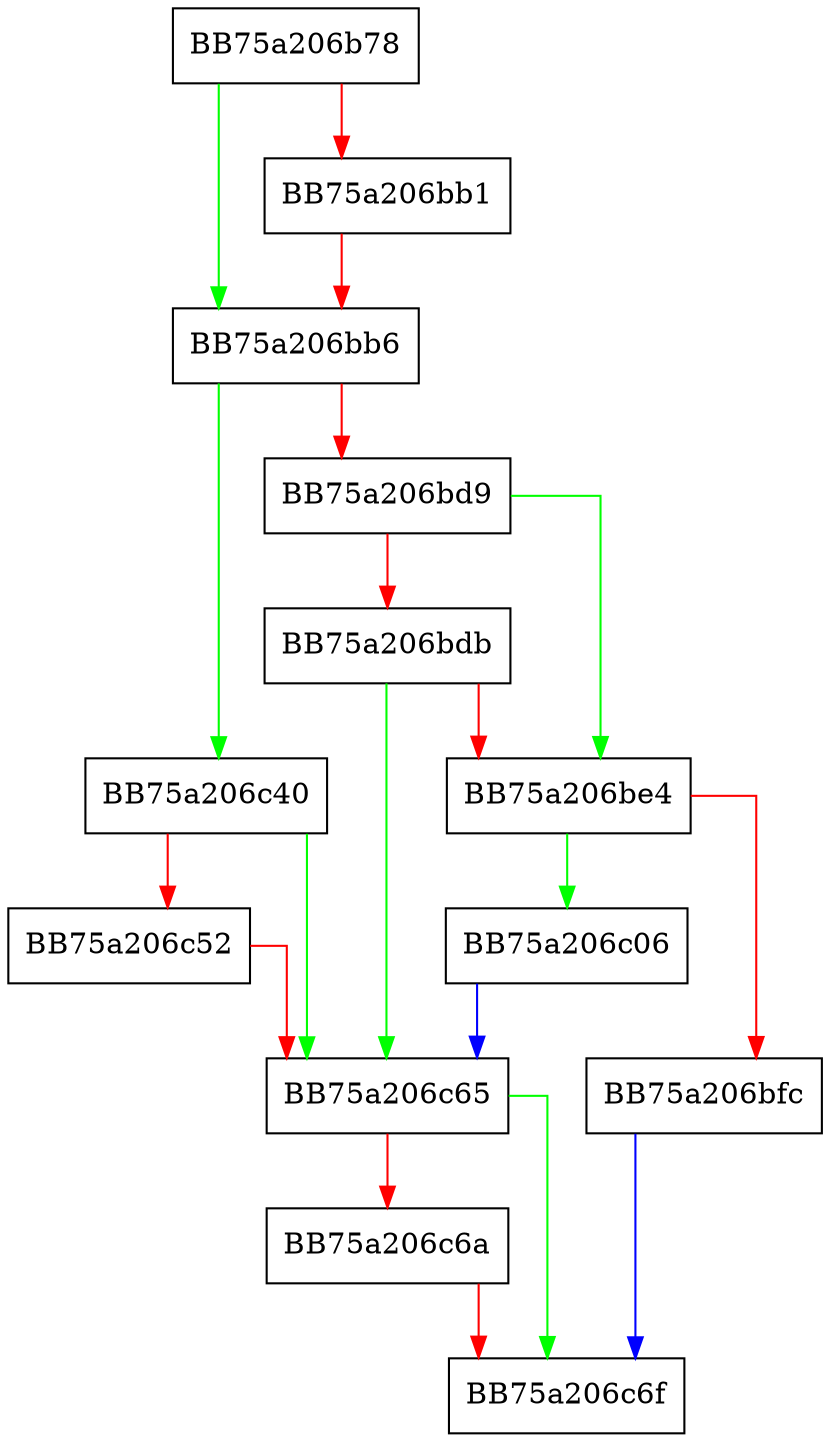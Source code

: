 digraph GetBlock {
  node [shape="box"];
  graph [splines=ortho];
  BB75a206b78 -> BB75a206bb6 [color="green"];
  BB75a206b78 -> BB75a206bb1 [color="red"];
  BB75a206bb1 -> BB75a206bb6 [color="red"];
  BB75a206bb6 -> BB75a206c40 [color="green"];
  BB75a206bb6 -> BB75a206bd9 [color="red"];
  BB75a206bd9 -> BB75a206be4 [color="green"];
  BB75a206bd9 -> BB75a206bdb [color="red"];
  BB75a206bdb -> BB75a206c65 [color="green"];
  BB75a206bdb -> BB75a206be4 [color="red"];
  BB75a206be4 -> BB75a206c06 [color="green"];
  BB75a206be4 -> BB75a206bfc [color="red"];
  BB75a206bfc -> BB75a206c6f [color="blue"];
  BB75a206c06 -> BB75a206c65 [color="blue"];
  BB75a206c40 -> BB75a206c65 [color="green"];
  BB75a206c40 -> BB75a206c52 [color="red"];
  BB75a206c52 -> BB75a206c65 [color="red"];
  BB75a206c65 -> BB75a206c6f [color="green"];
  BB75a206c65 -> BB75a206c6a [color="red"];
  BB75a206c6a -> BB75a206c6f [color="red"];
}